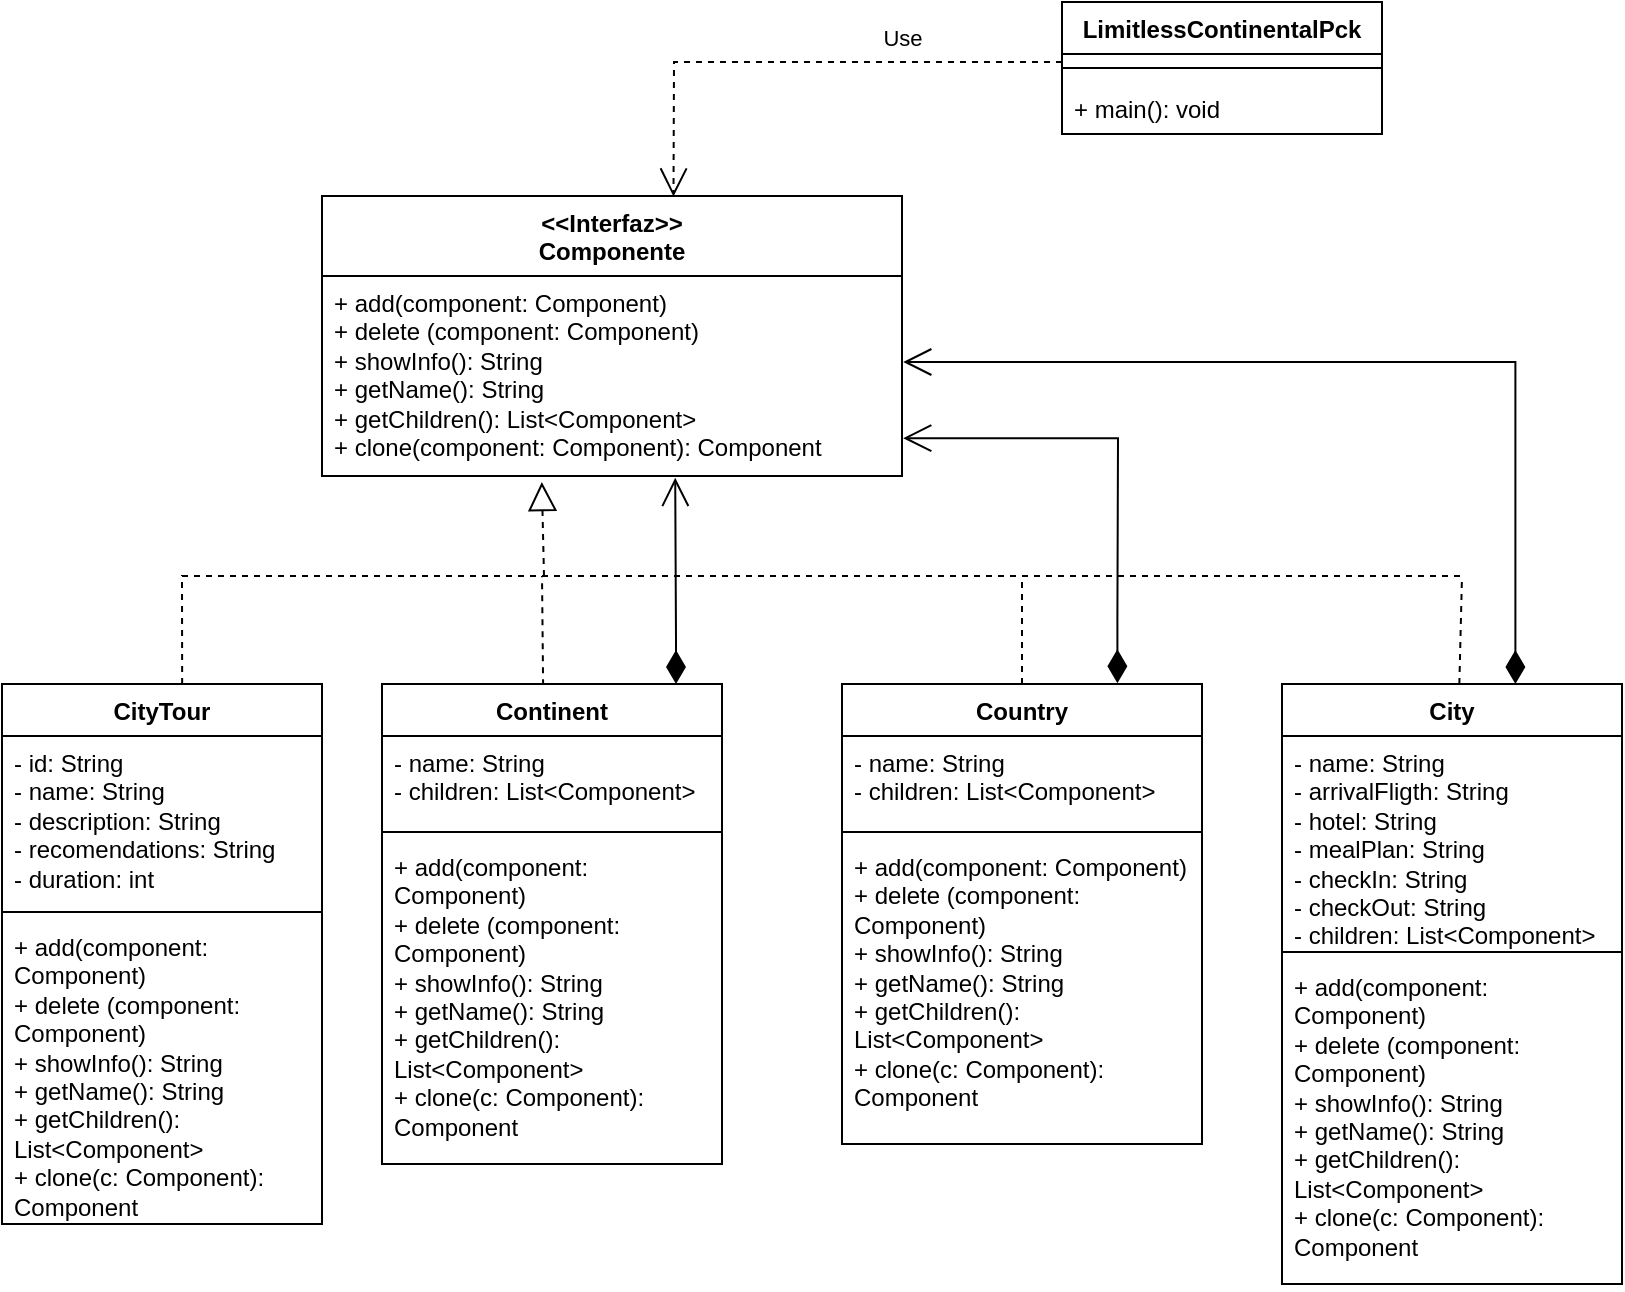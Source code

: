 <mxfile version="22.0.8" type="google">
  <diagram name="Página-1" id="9L9TNr_Pn5ZWDwnV66V1">
    <mxGraphModel grid="1" page="1" gridSize="10" guides="1" tooltips="1" connect="1" arrows="1" fold="1" pageScale="1" pageWidth="1169" pageHeight="827" math="0" shadow="0">
      <root>
        <mxCell id="0" />
        <mxCell id="1" parent="0" />
        <mxCell id="xMiWRFY6wfw6uw2rMogO-1" value="LimitlessContinentalPck" style="swimlane;fontStyle=1;align=center;verticalAlign=top;childLayout=stackLayout;horizontal=1;startSize=26;horizontalStack=0;resizeParent=1;resizeParentMax=0;resizeLast=0;collapsible=1;marginBottom=0;whiteSpace=wrap;html=1;" vertex="1" parent="1">
          <mxGeometry x="710" y="170" width="160" height="66" as="geometry" />
        </mxCell>
        <mxCell id="xMiWRFY6wfw6uw2rMogO-3" value="" style="line;strokeWidth=1;fillColor=none;align=left;verticalAlign=middle;spacingTop=-1;spacingLeft=3;spacingRight=3;rotatable=0;labelPosition=right;points=[];portConstraint=eastwest;strokeColor=inherit;" vertex="1" parent="xMiWRFY6wfw6uw2rMogO-1">
          <mxGeometry y="26" width="160" height="14" as="geometry" />
        </mxCell>
        <mxCell id="xMiWRFY6wfw6uw2rMogO-4" value="+ main(): void&amp;nbsp;" style="text;strokeColor=none;fillColor=none;align=left;verticalAlign=top;spacingLeft=4;spacingRight=4;overflow=hidden;rotatable=0;points=[[0,0.5],[1,0.5]];portConstraint=eastwest;whiteSpace=wrap;html=1;" vertex="1" parent="xMiWRFY6wfw6uw2rMogO-1">
          <mxGeometry y="40" width="160" height="26" as="geometry" />
        </mxCell>
        <mxCell id="lvNi5x-FduBjQs3JWM3U-5" value="&amp;lt;&amp;lt;Interfaz&amp;gt;&amp;gt;&lt;br&gt;Componente" style="swimlane;fontStyle=1;align=center;verticalAlign=top;childLayout=stackLayout;horizontal=1;startSize=40;horizontalStack=0;resizeParent=1;resizeParentMax=0;resizeLast=0;collapsible=1;marginBottom=0;whiteSpace=wrap;html=1;" vertex="1" parent="1">
          <mxGeometry x="340" y="267" width="290" height="140" as="geometry" />
        </mxCell>
        <mxCell id="lvNi5x-FduBjQs3JWM3U-8" value="+ add(component: Component)&lt;br&gt;+ delete (component: Component)&lt;br&gt;+ showInfo(): String&lt;br&gt;+ getName(): String&lt;br&gt;+ getChildren(): List&amp;lt;Component&amp;gt;&lt;br&gt;+ clone(component: Component): Component" style="text;strokeColor=none;fillColor=none;align=left;verticalAlign=top;spacingLeft=4;spacingRight=4;overflow=hidden;rotatable=0;points=[[0,0.5],[1,0.5]];portConstraint=eastwest;whiteSpace=wrap;html=1;" vertex="1" parent="lvNi5x-FduBjQs3JWM3U-5">
          <mxGeometry y="40" width="290" height="100" as="geometry" />
        </mxCell>
        <mxCell id="lvNi5x-FduBjQs3JWM3U-26" value="" style="endArrow=block;dashed=1;endFill=0;endSize=12;html=1;rounded=0;entryX=0.379;entryY=1.03;entryDx=0;entryDy=0;entryPerimeter=0;" edge="1" parent="1" target="lvNi5x-FduBjQs3JWM3U-8">
          <mxGeometry width="160" relative="1" as="geometry">
            <mxPoint x="451" y="457" as="sourcePoint" />
            <mxPoint x="450" y="420" as="targetPoint" />
            <Array as="points" />
          </mxGeometry>
        </mxCell>
        <mxCell id="lvNi5x-FduBjQs3JWM3U-40" value="" style="endArrow=none;dashed=1;html=1;strokeWidth=1;rounded=0;exitX=0.563;exitY=0;exitDx=0;exitDy=0;exitPerimeter=0;" edge="1" parent="1">
          <mxGeometry width="50" height="50" relative="1" as="geometry">
            <mxPoint x="270.08" y="511" as="sourcePoint" />
            <mxPoint x="910" y="457" as="targetPoint" />
            <Array as="points">
              <mxPoint x="270" y="457" />
              <mxPoint x="630" y="457" />
            </Array>
          </mxGeometry>
        </mxCell>
        <mxCell id="webd07dl_7HnHk4ZxbFJ-1" value="" style="endArrow=none;dashed=1;html=1;rounded=0;exitX=0.441;exitY=0.006;exitDx=0;exitDy=0;exitPerimeter=0;" edge="1" parent="1">
          <mxGeometry width="50" height="50" relative="1" as="geometry">
            <mxPoint x="450.56" y="511.6" as="sourcePoint" />
            <mxPoint x="450" y="457" as="targetPoint" />
          </mxGeometry>
        </mxCell>
        <mxCell id="webd07dl_7HnHk4ZxbFJ-2" value="" style="endArrow=none;dashed=1;html=1;rounded=0;exitX=0.5;exitY=0;exitDx=0;exitDy=0;" edge="1" parent="1" source="webd07dl_7HnHk4ZxbFJ-19">
          <mxGeometry width="50" height="50" relative="1" as="geometry">
            <mxPoint x="690" y="511" as="sourcePoint" />
            <mxPoint x="690" y="457" as="targetPoint" />
          </mxGeometry>
        </mxCell>
        <mxCell id="webd07dl_7HnHk4ZxbFJ-3" value="" style="endArrow=none;dashed=1;html=1;rounded=0;" edge="1" parent="1" source="webd07dl_7HnHk4ZxbFJ-24">
          <mxGeometry width="50" height="50" relative="1" as="geometry">
            <mxPoint x="919.6" y="509.636" as="sourcePoint" />
            <mxPoint x="910" y="457" as="targetPoint" />
          </mxGeometry>
        </mxCell>
        <mxCell id="webd07dl_7HnHk4ZxbFJ-8" value="CityTour" style="swimlane;fontStyle=1;align=center;verticalAlign=top;childLayout=stackLayout;horizontal=1;startSize=26;horizontalStack=0;resizeParent=1;resizeParentMax=0;resizeLast=0;collapsible=1;marginBottom=0;whiteSpace=wrap;html=1;" vertex="1" parent="1">
          <mxGeometry x="180" y="511" width="160" height="270" as="geometry" />
        </mxCell>
        <mxCell id="webd07dl_7HnHk4ZxbFJ-9" value="- id: String&lt;br&gt;- name: String&lt;br&gt;- description: String&lt;br&gt;- recomendations: String&lt;br&gt;- duration: int" style="text;strokeColor=none;fillColor=none;align=left;verticalAlign=top;spacingLeft=4;spacingRight=4;overflow=hidden;rotatable=0;points=[[0,0.5],[1,0.5]];portConstraint=eastwest;whiteSpace=wrap;html=1;" vertex="1" parent="webd07dl_7HnHk4ZxbFJ-8">
          <mxGeometry y="26" width="160" height="84" as="geometry" />
        </mxCell>
        <mxCell id="webd07dl_7HnHk4ZxbFJ-10" value="" style="line;strokeWidth=1;fillColor=none;align=left;verticalAlign=middle;spacingTop=-1;spacingLeft=3;spacingRight=3;rotatable=0;labelPosition=right;points=[];portConstraint=eastwest;strokeColor=inherit;" vertex="1" parent="webd07dl_7HnHk4ZxbFJ-8">
          <mxGeometry y="110" width="160" height="8" as="geometry" />
        </mxCell>
        <mxCell id="webd07dl_7HnHk4ZxbFJ-11" value="+ add(component: Component)&lt;br style=&quot;border-color: var(--border-color);&quot;&gt;+ delete (component: Component)&lt;br style=&quot;border-color: var(--border-color);&quot;&gt;+ showInfo(): String&lt;br style=&quot;border-color: var(--border-color);&quot;&gt;+ getName(): String&lt;br style=&quot;border-color: var(--border-color);&quot;&gt;+ getChildren(): List&amp;lt;Component&amp;gt;&lt;br style=&quot;border-color: var(--border-color);&quot;&gt;+ clone(c: Component): Component" style="text;strokeColor=none;fillColor=none;align=left;verticalAlign=top;spacingLeft=4;spacingRight=4;overflow=hidden;rotatable=0;points=[[0,0.5],[1,0.5]];portConstraint=eastwest;whiteSpace=wrap;html=1;" vertex="1" parent="webd07dl_7HnHk4ZxbFJ-8">
          <mxGeometry y="118" width="160" height="152" as="geometry" />
        </mxCell>
        <mxCell id="webd07dl_7HnHk4ZxbFJ-13" value="Continent" style="swimlane;fontStyle=1;align=center;verticalAlign=top;childLayout=stackLayout;horizontal=1;startSize=26;horizontalStack=0;resizeParent=1;resizeParentMax=0;resizeLast=0;collapsible=1;marginBottom=0;whiteSpace=wrap;html=1;" vertex="1" parent="1">
          <mxGeometry x="370" y="511" width="170" height="240" as="geometry" />
        </mxCell>
        <mxCell id="webd07dl_7HnHk4ZxbFJ-14" value="- name: String&lt;br&gt;- children: List&amp;lt;Component&amp;gt;" style="text;strokeColor=none;fillColor=none;align=left;verticalAlign=top;spacingLeft=4;spacingRight=4;overflow=hidden;rotatable=0;points=[[0,0.5],[1,0.5]];portConstraint=eastwest;whiteSpace=wrap;html=1;" vertex="1" parent="webd07dl_7HnHk4ZxbFJ-13">
          <mxGeometry y="26" width="170" height="44" as="geometry" />
        </mxCell>
        <mxCell id="webd07dl_7HnHk4ZxbFJ-15" value="" style="line;strokeWidth=1;fillColor=none;align=left;verticalAlign=middle;spacingTop=-1;spacingLeft=3;spacingRight=3;rotatable=0;labelPosition=right;points=[];portConstraint=eastwest;strokeColor=inherit;" vertex="1" parent="webd07dl_7HnHk4ZxbFJ-13">
          <mxGeometry y="70" width="170" height="8" as="geometry" />
        </mxCell>
        <mxCell id="webd07dl_7HnHk4ZxbFJ-16" value="+ add(component: Component)&lt;br style=&quot;border-color: var(--border-color);&quot;&gt;+ delete (component: Component)&lt;br style=&quot;border-color: var(--border-color);&quot;&gt;+ showInfo(): String&lt;br style=&quot;border-color: var(--border-color);&quot;&gt;+ getName(): String&lt;br style=&quot;border-color: var(--border-color);&quot;&gt;+ getChildren(): List&amp;lt;Component&amp;gt;&lt;br style=&quot;border-color: var(--border-color);&quot;&gt;+ clone(c: Component): Component" style="text;strokeColor=none;fillColor=none;align=left;verticalAlign=top;spacingLeft=4;spacingRight=4;overflow=hidden;rotatable=0;points=[[0,0.5],[1,0.5]];portConstraint=eastwest;whiteSpace=wrap;html=1;" vertex="1" parent="webd07dl_7HnHk4ZxbFJ-13">
          <mxGeometry y="78" width="170" height="162" as="geometry" />
        </mxCell>
        <mxCell id="webd07dl_7HnHk4ZxbFJ-18" value="" style="endArrow=open;html=1;endSize=12;startArrow=diamondThin;startSize=14;startFill=1;edgeStyle=orthogonalEdgeStyle;align=left;verticalAlign=bottom;rounded=0;entryX=0.609;entryY=1.009;entryDx=0;entryDy=0;entryPerimeter=0;" edge="1" parent="1" source="webd07dl_7HnHk4ZxbFJ-13" target="lvNi5x-FduBjQs3JWM3U-8">
          <mxGeometry x="-1" y="3" relative="1" as="geometry">
            <mxPoint x="490" y="490" as="sourcePoint" />
            <mxPoint x="517" y="410" as="targetPoint" />
            <Array as="points">
              <mxPoint x="517" y="490" />
              <mxPoint x="517" y="490" />
            </Array>
          </mxGeometry>
        </mxCell>
        <mxCell id="webd07dl_7HnHk4ZxbFJ-19" value="Country" style="swimlane;fontStyle=1;align=center;verticalAlign=top;childLayout=stackLayout;horizontal=1;startSize=26;horizontalStack=0;resizeParent=1;resizeParentMax=0;resizeLast=0;collapsible=1;marginBottom=0;whiteSpace=wrap;html=1;" vertex="1" parent="1">
          <mxGeometry x="600" y="511" width="180" height="230" as="geometry" />
        </mxCell>
        <mxCell id="webd07dl_7HnHk4ZxbFJ-20" value="- name: String&lt;br style=&quot;border-color: var(--border-color);&quot;&gt;- children: List&amp;lt;Component&amp;gt;" style="text;strokeColor=none;fillColor=none;align=left;verticalAlign=top;spacingLeft=4;spacingRight=4;overflow=hidden;rotatable=0;points=[[0,0.5],[1,0.5]];portConstraint=eastwest;whiteSpace=wrap;html=1;" vertex="1" parent="webd07dl_7HnHk4ZxbFJ-19">
          <mxGeometry y="26" width="180" height="44" as="geometry" />
        </mxCell>
        <mxCell id="webd07dl_7HnHk4ZxbFJ-21" value="" style="line;strokeWidth=1;fillColor=none;align=left;verticalAlign=middle;spacingTop=-1;spacingLeft=3;spacingRight=3;rotatable=0;labelPosition=right;points=[];portConstraint=eastwest;strokeColor=inherit;" vertex="1" parent="webd07dl_7HnHk4ZxbFJ-19">
          <mxGeometry y="70" width="180" height="8" as="geometry" />
        </mxCell>
        <mxCell id="webd07dl_7HnHk4ZxbFJ-22" value="+ add(component: Component)&lt;br style=&quot;border-color: var(--border-color);&quot;&gt;+ delete (component: Component)&lt;br style=&quot;border-color: var(--border-color);&quot;&gt;+ showInfo(): String&lt;br style=&quot;border-color: var(--border-color);&quot;&gt;+ getName(): String&lt;br style=&quot;border-color: var(--border-color);&quot;&gt;+ getChildren(): List&amp;lt;Component&amp;gt;&lt;br style=&quot;border-color: var(--border-color);&quot;&gt;+ clone(c: Component): Component" style="text;strokeColor=none;fillColor=none;align=left;verticalAlign=top;spacingLeft=4;spacingRight=4;overflow=hidden;rotatable=0;points=[[0,0.5],[1,0.5]];portConstraint=eastwest;whiteSpace=wrap;html=1;" vertex="1" parent="webd07dl_7HnHk4ZxbFJ-19">
          <mxGeometry y="78" width="180" height="152" as="geometry" />
        </mxCell>
        <mxCell id="webd07dl_7HnHk4ZxbFJ-23" value="" style="endArrow=open;html=1;endSize=12;startArrow=diamondThin;startSize=14;startFill=1;edgeStyle=orthogonalEdgeStyle;align=left;verticalAlign=bottom;rounded=0;exitX=0.765;exitY=0.007;exitDx=0;exitDy=0;exitPerimeter=0;entryX=1.002;entryY=0.811;entryDx=0;entryDy=0;entryPerimeter=0;" edge="1" parent="1" target="lvNi5x-FduBjQs3JWM3U-8">
          <mxGeometry x="-1" y="3" relative="1" as="geometry">
            <mxPoint x="737.7" y="510.61" as="sourcePoint" />
            <mxPoint x="650" y="390" as="targetPoint" />
            <Array as="points">
              <mxPoint x="738" y="478" />
              <mxPoint x="738" y="478" />
              <mxPoint x="738" y="388" />
            </Array>
          </mxGeometry>
        </mxCell>
        <mxCell id="webd07dl_7HnHk4ZxbFJ-24" value="City" style="swimlane;fontStyle=1;align=center;verticalAlign=top;childLayout=stackLayout;horizontal=1;startSize=26;horizontalStack=0;resizeParent=1;resizeParentMax=0;resizeLast=0;collapsible=1;marginBottom=0;whiteSpace=wrap;html=1;" vertex="1" parent="1">
          <mxGeometry x="820" y="511" width="170" height="300" as="geometry" />
        </mxCell>
        <mxCell id="webd07dl_7HnHk4ZxbFJ-25" value="- name: String&lt;br&gt;- arrivalFligth: String&lt;br&gt;- hotel: String&lt;br&gt;- mealPlan: String&lt;br&gt;- checkIn: String&lt;br&gt;- checkOut: String&lt;br&gt;- children: List&amp;lt;Component&amp;gt;" style="text;strokeColor=none;fillColor=none;align=left;verticalAlign=top;spacingLeft=4;spacingRight=4;overflow=hidden;rotatable=0;points=[[0,0.5],[1,0.5]];portConstraint=eastwest;whiteSpace=wrap;html=1;" vertex="1" parent="webd07dl_7HnHk4ZxbFJ-24">
          <mxGeometry y="26" width="170" height="104" as="geometry" />
        </mxCell>
        <mxCell id="webd07dl_7HnHk4ZxbFJ-26" value="" style="line;strokeWidth=1;fillColor=none;align=left;verticalAlign=middle;spacingTop=-1;spacingLeft=3;spacingRight=3;rotatable=0;labelPosition=right;points=[];portConstraint=eastwest;strokeColor=inherit;" vertex="1" parent="webd07dl_7HnHk4ZxbFJ-24">
          <mxGeometry y="130" width="170" height="8" as="geometry" />
        </mxCell>
        <mxCell id="webd07dl_7HnHk4ZxbFJ-27" value="+ add(component: Component)&lt;br style=&quot;border-color: var(--border-color);&quot;&gt;+ delete (component: Component)&lt;br style=&quot;border-color: var(--border-color);&quot;&gt;+ showInfo(): String&lt;br style=&quot;border-color: var(--border-color);&quot;&gt;+ getName(): String&lt;br style=&quot;border-color: var(--border-color);&quot;&gt;+ getChildren(): List&amp;lt;Component&amp;gt;&lt;br style=&quot;border-color: var(--border-color);&quot;&gt;+ clone(c: Component): Component" style="text;strokeColor=none;fillColor=none;align=left;verticalAlign=top;spacingLeft=4;spacingRight=4;overflow=hidden;rotatable=0;points=[[0,0.5],[1,0.5]];portConstraint=eastwest;whiteSpace=wrap;html=1;" vertex="1" parent="webd07dl_7HnHk4ZxbFJ-24">
          <mxGeometry y="138" width="170" height="162" as="geometry" />
        </mxCell>
        <mxCell id="webd07dl_7HnHk4ZxbFJ-28" value="" style="endArrow=open;html=1;endSize=12;startArrow=diamondThin;startSize=14;startFill=1;edgeStyle=orthogonalEdgeStyle;align=left;verticalAlign=bottom;rounded=0;exitX=0.765;exitY=0.007;exitDx=0;exitDy=0;exitPerimeter=0;entryX=1.002;entryY=0.423;entryDx=0;entryDy=0;entryPerimeter=0;" edge="1" parent="1" target="lvNi5x-FduBjQs3JWM3U-8">
          <mxGeometry x="-1" y="3" relative="1" as="geometry">
            <mxPoint x="936.7" y="511.0" as="sourcePoint" />
            <mxPoint x="830" y="388.39" as="targetPoint" />
            <Array as="points">
              <mxPoint x="937" y="350" />
              <mxPoint x="631" y="350" />
            </Array>
          </mxGeometry>
        </mxCell>
        <mxCell id="webd07dl_7HnHk4ZxbFJ-31" value="Use" style="endArrow=open;endSize=12;dashed=1;html=1;rounded=0;entryX=0.606;entryY=0.002;entryDx=0;entryDy=0;entryPerimeter=0;" edge="1" parent="1" target="lvNi5x-FduBjQs3JWM3U-5">
          <mxGeometry x="-0.386" y="-12" width="160" relative="1" as="geometry">
            <mxPoint x="710" y="200" as="sourcePoint" />
            <mxPoint x="710" y="170" as="targetPoint" />
            <Array as="points">
              <mxPoint x="516" y="200" />
            </Array>
            <mxPoint as="offset" />
          </mxGeometry>
        </mxCell>
      </root>
    </mxGraphModel>
  </diagram>
</mxfile>

